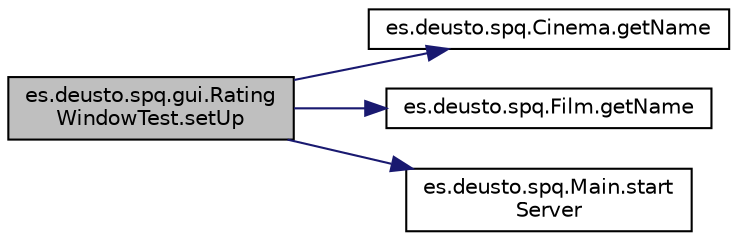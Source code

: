 digraph "es.deusto.spq.gui.RatingWindowTest.setUp"
{
 // LATEX_PDF_SIZE
  edge [fontname="Helvetica",fontsize="10",labelfontname="Helvetica",labelfontsize="10"];
  node [fontname="Helvetica",fontsize="10",shape=record];
  rankdir="LR";
  Node1 [label="es.deusto.spq.gui.Rating\lWindowTest.setUp",height=0.2,width=0.4,color="black", fillcolor="grey75", style="filled", fontcolor="black",tooltip=" "];
  Node1 -> Node2 [color="midnightblue",fontsize="10",style="solid",fontname="Helvetica"];
  Node2 [label="es.deusto.spq.Cinema.getName",height=0.2,width=0.4,color="black", fillcolor="white", style="filled",URL="$classes_1_1deusto_1_1spq_1_1_cinema.html#ab0df0a8400fc0fe01d3cfba4f897a479",tooltip=" "];
  Node1 -> Node3 [color="midnightblue",fontsize="10",style="solid",fontname="Helvetica"];
  Node3 [label="es.deusto.spq.Film.getName",height=0.2,width=0.4,color="black", fillcolor="white", style="filled",URL="$classes_1_1deusto_1_1spq_1_1_film.html#a6a1c03b0547193477cabe9f7ac1c8303",tooltip=" "];
  Node1 -> Node4 [color="midnightblue",fontsize="10",style="solid",fontname="Helvetica"];
  Node4 [label="es.deusto.spq.Main.start\lServer",height=0.2,width=0.4,color="black", fillcolor="white", style="filled",URL="$classes_1_1deusto_1_1spq_1_1_main.html#ace1eed5d51bf4a847234dc83e4677d1e",tooltip=" "];
}
